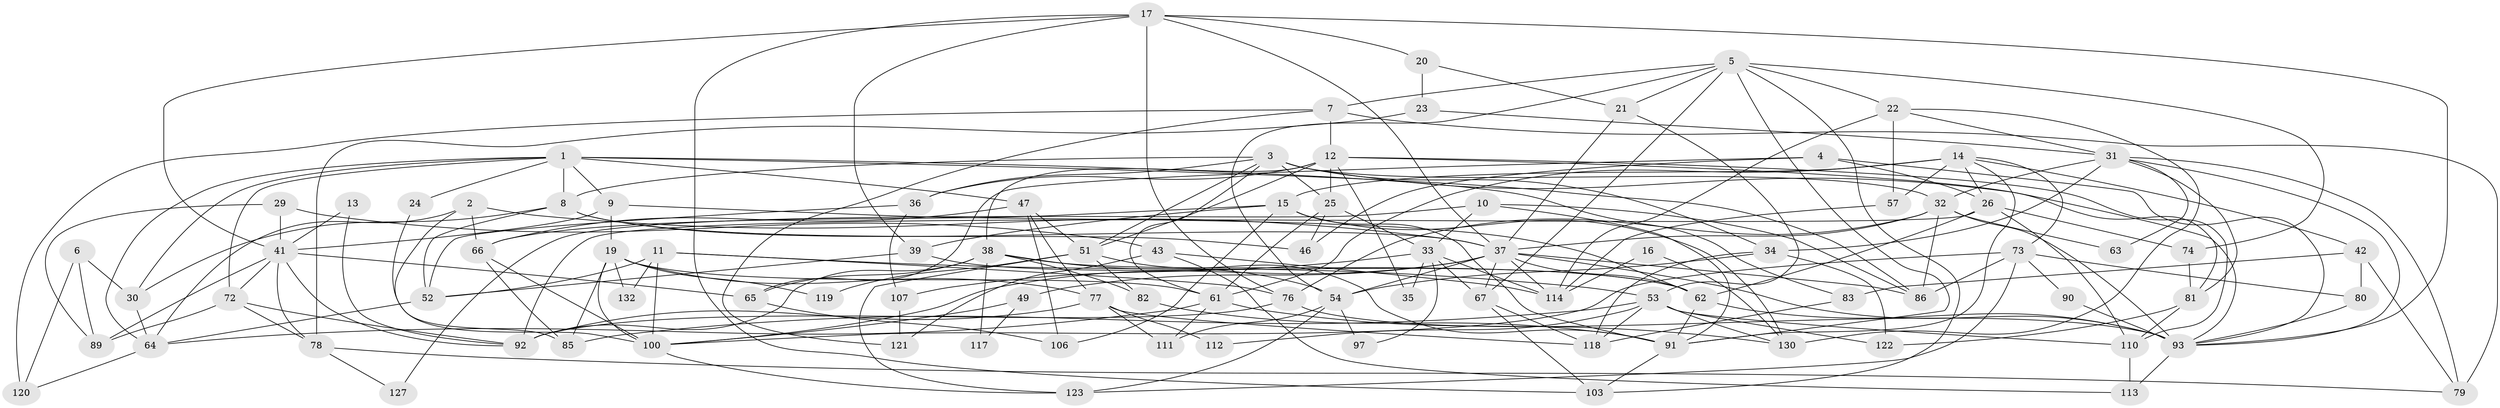 // original degree distribution, {6: 0.0661764705882353, 2: 0.14705882352941177, 5: 0.2426470588235294, 4: 0.2647058823529412, 3: 0.23529411764705882, 7: 0.029411764705882353, 9: 0.007352941176470588, 8: 0.007352941176470588}
// Generated by graph-tools (version 1.1) at 2025/41/03/06/25 10:41:55]
// undirected, 92 vertices, 222 edges
graph export_dot {
graph [start="1"]
  node [color=gray90,style=filled];
  1 [super="+102"];
  2 [super="+68"];
  3 [super="+55"];
  4 [super="+101"];
  5 [super="+109"];
  6;
  7;
  8 [super="+126"];
  9 [super="+50"];
  10;
  11 [super="+27"];
  12 [super="+45"];
  13;
  14 [super="+28"];
  15 [super="+18"];
  16;
  17 [super="+60"];
  19 [super="+58"];
  20;
  21;
  22 [super="+88"];
  23 [super="+48"];
  24;
  25;
  26 [super="+40"];
  29;
  30;
  31 [super="+56"];
  32 [super="+59"];
  33 [super="+115"];
  34;
  35;
  36 [super="+44"];
  37 [super="+128"];
  38 [super="+94"];
  39 [super="+84"];
  41 [super="+108"];
  42;
  43;
  46;
  47 [super="+70"];
  49;
  51 [super="+105"];
  52;
  53 [super="+87"];
  54 [super="+95"];
  57;
  61 [super="+71"];
  62 [super="+69"];
  63;
  64 [super="+75"];
  65;
  66 [super="+104"];
  67;
  72;
  73;
  74;
  76;
  77 [super="+98"];
  78;
  79 [super="+125"];
  80;
  81;
  82 [super="+124"];
  83;
  85;
  86 [super="+96"];
  89 [super="+99"];
  90;
  91 [super="+133"];
  92 [super="+129"];
  93 [super="+116"];
  97;
  100 [super="+134"];
  103;
  106 [super="+136"];
  107;
  110;
  111;
  112;
  113;
  114;
  117;
  118 [super="+135"];
  119;
  120 [super="+131"];
  121;
  122;
  123;
  127;
  130;
  132;
  1 -- 24;
  1 -- 47;
  1 -- 83;
  1 -- 64;
  1 -- 72;
  1 -- 9;
  1 -- 30;
  1 -- 86;
  1 -- 8;
  2 -- 37;
  2 -- 85;
  2 -- 64;
  2 -- 66;
  3 -- 25;
  3 -- 34;
  3 -- 61;
  3 -- 93;
  3 -- 32;
  3 -- 51;
  3 -- 36;
  3 -- 8;
  4 -- 65 [weight=2];
  4 -- 93;
  4 -- 26;
  4 -- 46;
  5 -- 21;
  5 -- 103;
  5 -- 67;
  5 -- 54;
  5 -- 7;
  5 -- 74;
  5 -- 91;
  5 -- 22;
  6 -- 30;
  6 -- 89;
  6 -- 120;
  7 -- 12;
  7 -- 121;
  7 -- 79;
  7 -- 120;
  8 -- 52;
  8 -- 37;
  8 -- 30;
  8 -- 46;
  9 -- 62;
  9 -- 19;
  9 -- 41;
  10 -- 91;
  10 -- 86;
  10 -- 127;
  10 -- 33;
  11 -- 76;
  11 -- 53;
  11 -- 132;
  11 -- 100;
  11 -- 52;
  12 -- 81;
  12 -- 35;
  12 -- 38;
  12 -- 51;
  12 -- 25;
  12 -- 110;
  12 -- 36;
  13 -- 92;
  13 -- 41;
  14 -- 73;
  14 -- 26;
  14 -- 42;
  14 -- 57 [weight=2];
  14 -- 61;
  14 -- 15;
  14 -- 91;
  15 -- 66;
  15 -- 39;
  15 -- 130;
  15 -- 106;
  15 -- 91;
  16 -- 114;
  16 -- 130;
  17 -- 103;
  17 -- 76;
  17 -- 41;
  17 -- 20;
  17 -- 37;
  17 -- 39;
  17 -- 93;
  19 -- 61;
  19 -- 119;
  19 -- 132;
  19 -- 100;
  19 -- 85;
  19 -- 77;
  20 -- 21;
  20 -- 23;
  21 -- 37;
  21 -- 53;
  22 -- 114;
  22 -- 130;
  22 -- 57;
  22 -- 31;
  23 -- 78;
  23 -- 31;
  24 -- 100;
  25 -- 33;
  25 -- 46;
  25 -- 61;
  26 -- 74;
  26 -- 92;
  26 -- 110;
  26 -- 62;
  29 -- 41;
  29 -- 43;
  29 -- 89;
  30 -- 64;
  31 -- 34;
  31 -- 79;
  31 -- 93;
  31 -- 81;
  31 -- 63;
  31 -- 32;
  32 -- 37;
  32 -- 63;
  32 -- 76;
  32 -- 86;
  32 -- 93;
  33 -- 67;
  33 -- 35;
  33 -- 114;
  33 -- 107;
  33 -- 97;
  34 -- 118;
  34 -- 122;
  34 -- 54;
  36 -- 52;
  36 -- 107;
  37 -- 100;
  37 -- 114;
  37 -- 67;
  37 -- 49;
  37 -- 93;
  37 -- 62;
  37 -- 86;
  37 -- 54;
  38 -- 65;
  38 -- 82;
  38 -- 117;
  38 -- 92;
  38 -- 62;
  38 -- 54;
  39 -- 62;
  39 -- 52;
  41 -- 65;
  41 -- 92;
  41 -- 72;
  41 -- 78;
  41 -- 89;
  42 -- 80;
  42 -- 83;
  42 -- 79;
  43 -- 114;
  43 -- 113;
  43 -- 121;
  47 -- 51;
  47 -- 66;
  47 -- 77;
  47 -- 106;
  49 -- 100;
  49 -- 117;
  51 -- 91;
  51 -- 119;
  51 -- 123;
  51 -- 82;
  52 -- 64;
  53 -- 85;
  53 -- 122;
  53 -- 118;
  53 -- 112;
  53 -- 130;
  53 -- 110;
  54 -- 97;
  54 -- 123;
  54 -- 111;
  57 -- 114;
  61 -- 64;
  61 -- 130;
  61 -- 111;
  62 -- 93;
  62 -- 91;
  64 -- 120;
  65 -- 106;
  66 -- 100;
  66 -- 85;
  67 -- 103;
  67 -- 118;
  72 -- 92;
  72 -- 78;
  72 -- 89;
  73 -- 123;
  73 -- 80;
  73 -- 86;
  73 -- 90;
  73 -- 100;
  74 -- 81;
  76 -- 93;
  76 -- 92;
  77 -- 92;
  77 -- 112;
  77 -- 118;
  77 -- 111;
  78 -- 79;
  78 -- 127;
  80 -- 93;
  81 -- 122;
  81 -- 110;
  82 -- 91;
  83 -- 118;
  90 -- 93;
  91 -- 103;
  93 -- 113;
  100 -- 123;
  107 -- 121;
  110 -- 113;
}
